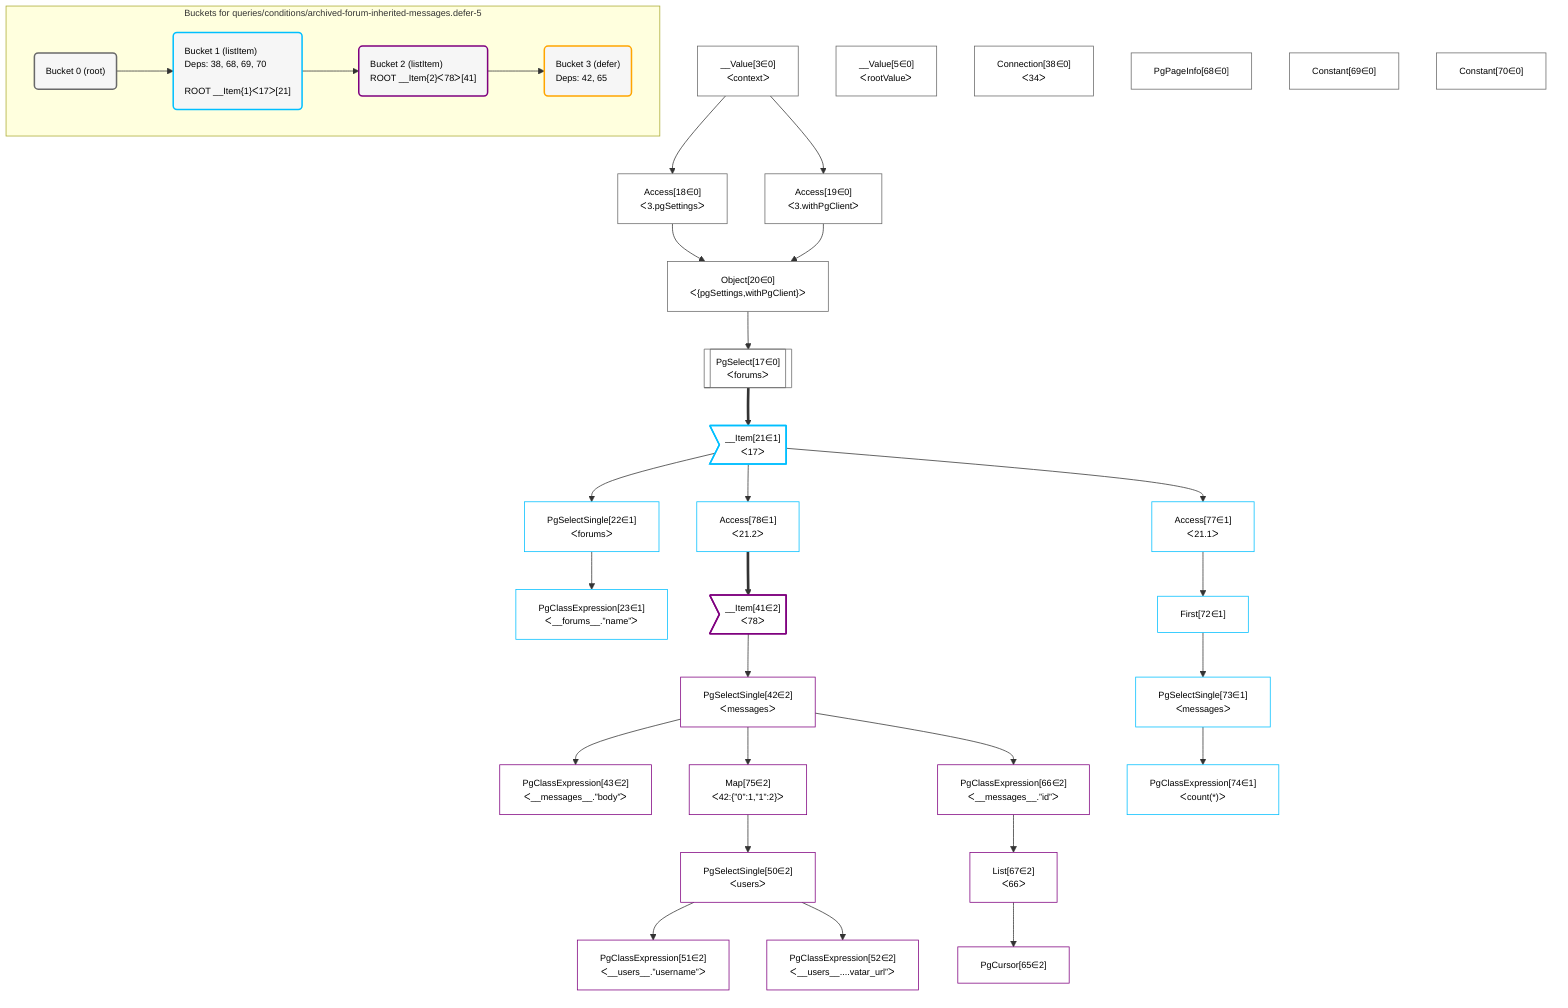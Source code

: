 %%{init: {'themeVariables': { 'fontSize': '12px'}}}%%
graph TD
    classDef path fill:#eee,stroke:#000,color:#000
    classDef plan fill:#fff,stroke-width:1px,color:#000
    classDef itemplan fill:#fff,stroke-width:2px,color:#000
    classDef sideeffectplan fill:#f00,stroke-width:2px,color:#000
    classDef bucket fill:#f6f6f6,color:#000,stroke-width:2px,text-align:left


    %% define steps
    __Value3["__Value[3∈0]<br />ᐸcontextᐳ"]:::plan
    __Value5["__Value[5∈0]<br />ᐸrootValueᐳ"]:::plan
    Access18["Access[18∈0]<br />ᐸ3.pgSettingsᐳ"]:::plan
    Access19["Access[19∈0]<br />ᐸ3.withPgClientᐳ"]:::plan
    Object20["Object[20∈0]<br />ᐸ{pgSettings,withPgClient}ᐳ"]:::plan
    PgSelect17[["PgSelect[17∈0]<br />ᐸforumsᐳ"]]:::plan
    __Item21>"__Item[21∈1]<br />ᐸ17ᐳ"]:::itemplan
    PgSelectSingle22["PgSelectSingle[22∈1]<br />ᐸforumsᐳ"]:::plan
    PgClassExpression23["PgClassExpression[23∈1]<br />ᐸ__forums__.”name”ᐳ"]:::plan
    Connection38["Connection[38∈0]<br />ᐸ34ᐳ"]:::plan
    Access78["Access[78∈1]<br />ᐸ21.2ᐳ"]:::plan
    __Item41>"__Item[41∈2]<br />ᐸ78ᐳ"]:::itemplan
    PgSelectSingle42["PgSelectSingle[42∈2]<br />ᐸmessagesᐳ"]:::plan
    PgClassExpression43["PgClassExpression[43∈2]<br />ᐸ__messages__.”body”ᐳ"]:::plan
    Map75["Map[75∈2]<br />ᐸ42:{”0”:1,”1”:2}ᐳ"]:::plan
    PgSelectSingle50["PgSelectSingle[50∈2]<br />ᐸusersᐳ"]:::plan
    PgClassExpression51["PgClassExpression[51∈2]<br />ᐸ__users__.”username”ᐳ"]:::plan
    PgClassExpression52["PgClassExpression[52∈2]<br />ᐸ__users__....vatar_url”ᐳ"]:::plan
    PgClassExpression66["PgClassExpression[66∈2]<br />ᐸ__messages__.”id”ᐳ"]:::plan
    List67["List[67∈2]<br />ᐸ66ᐳ"]:::plan
    PgCursor65["PgCursor[65∈2]"]:::plan
    PgPageInfo68["PgPageInfo[68∈0]"]:::plan
    Constant69["Constant[69∈0]"]:::plan
    Constant70["Constant[70∈0]"]:::plan
    Access77["Access[77∈1]<br />ᐸ21.1ᐳ"]:::plan
    First72["First[72∈1]"]:::plan
    PgSelectSingle73["PgSelectSingle[73∈1]<br />ᐸmessagesᐳ"]:::plan
    PgClassExpression74["PgClassExpression[74∈1]<br />ᐸcount(*)ᐳ"]:::plan

    %% plan dependencies
    __Value3 --> Access18
    __Value3 --> Access19
    Access18 & Access19 --> Object20
    Object20 --> PgSelect17
    PgSelect17 ==> __Item21
    __Item21 --> PgSelectSingle22
    PgSelectSingle22 --> PgClassExpression23
    __Item21 --> Access78
    Access78 ==> __Item41
    __Item41 --> PgSelectSingle42
    PgSelectSingle42 --> PgClassExpression43
    PgSelectSingle42 --> Map75
    Map75 --> PgSelectSingle50
    PgSelectSingle50 --> PgClassExpression51
    PgSelectSingle50 --> PgClassExpression52
    PgSelectSingle42 --> PgClassExpression66
    PgClassExpression66 --> List67
    List67 --> PgCursor65
    __Item21 --> Access77
    Access77 --> First72
    First72 --> PgSelectSingle73
    PgSelectSingle73 --> PgClassExpression74

    subgraph "Buckets for queries/conditions/archived-forum-inherited-messages.defer-5"
    Bucket0("Bucket 0 (root)"):::bucket
    classDef bucket0 stroke:#696969
    class Bucket0,__Value3,__Value5,PgSelect17,Access18,Access19,Object20,Connection38,PgPageInfo68,Constant69,Constant70 bucket0
    Bucket1("Bucket 1 (listItem)<br />Deps: 38, 68, 69, 70<br /><br />ROOT __Item{1}ᐸ17ᐳ[21]"):::bucket
    classDef bucket1 stroke:#00bfff
    class Bucket1,__Item21,PgSelectSingle22,PgClassExpression23,First72,PgSelectSingle73,PgClassExpression74,Access77,Access78 bucket1
    Bucket2("Bucket 2 (listItem)<br />ROOT __Item{2}ᐸ78ᐳ[41]"):::bucket
    classDef bucket2 stroke:#7f007f
    class Bucket2,__Item41,PgSelectSingle42,PgClassExpression43,PgSelectSingle50,PgClassExpression51,PgClassExpression52,PgCursor65,PgClassExpression66,List67,Map75 bucket2
    Bucket3("Bucket 3 (defer)<br />Deps: 42, 65"):::bucket
    classDef bucket3 stroke:#ffa500
    class Bucket3 bucket3
    Bucket0 --> Bucket1
    Bucket1 --> Bucket2
    Bucket2 --> Bucket3
    end